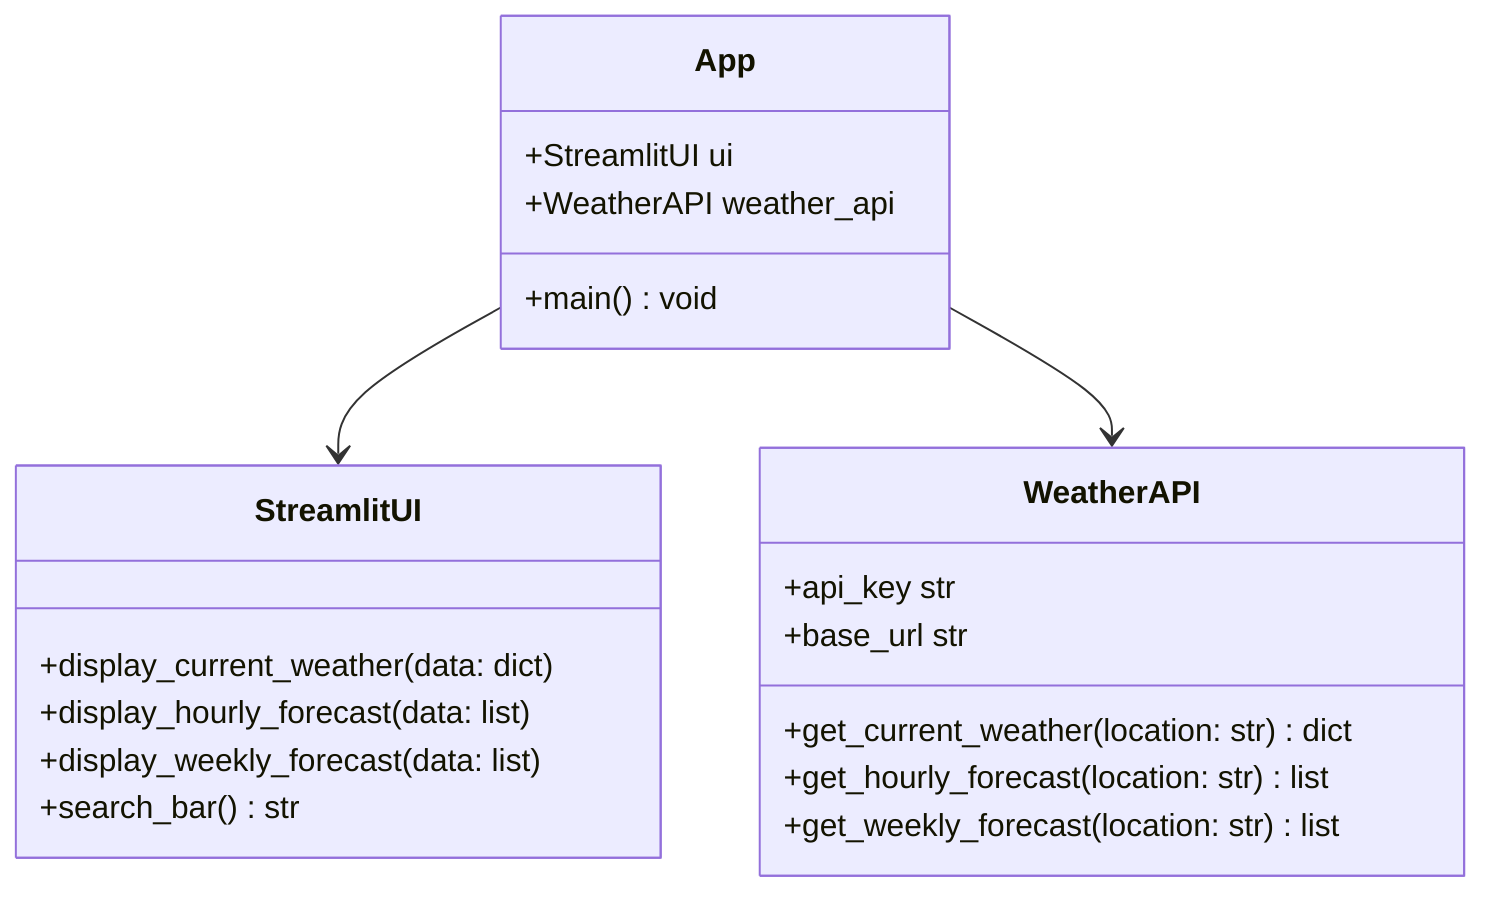classDiagram
    class App {
        +StreamlitUI ui
        +WeatherAPI weather_api
        +main() void
    }
    class StreamlitUI {
        +display_current_weather(data: dict)
        +display_hourly_forecast(data: list)
        +display_weekly_forecast(data: list)
        +search_bar() str
    }
    class WeatherAPI {
        +api_key str
        +base_url str
        +get_current_weather(location: str) dict
        +get_hourly_forecast(location: str) list
        +get_weekly_forecast(location: str) list
    }
    App --> StreamlitUI
    App --> WeatherAPI